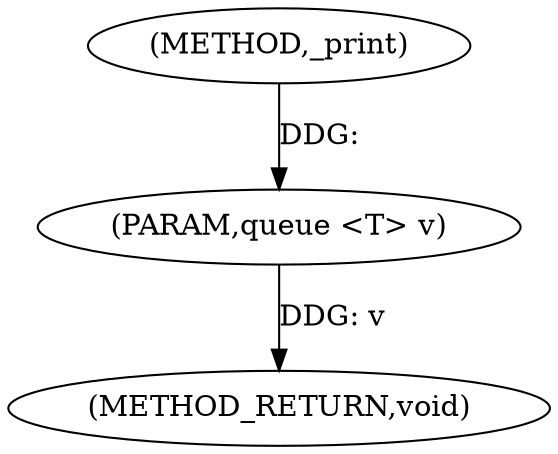 digraph "_print" {  
"1000376" [label = "(METHOD,_print)" ]
"1000379" [label = "(METHOD_RETURN,void)" ]
"1000377" [label = "(PARAM,queue <T> v)" ]
  "1000377" -> "1000379"  [ label = "DDG: v"] 
  "1000376" -> "1000377"  [ label = "DDG: "] 
}
